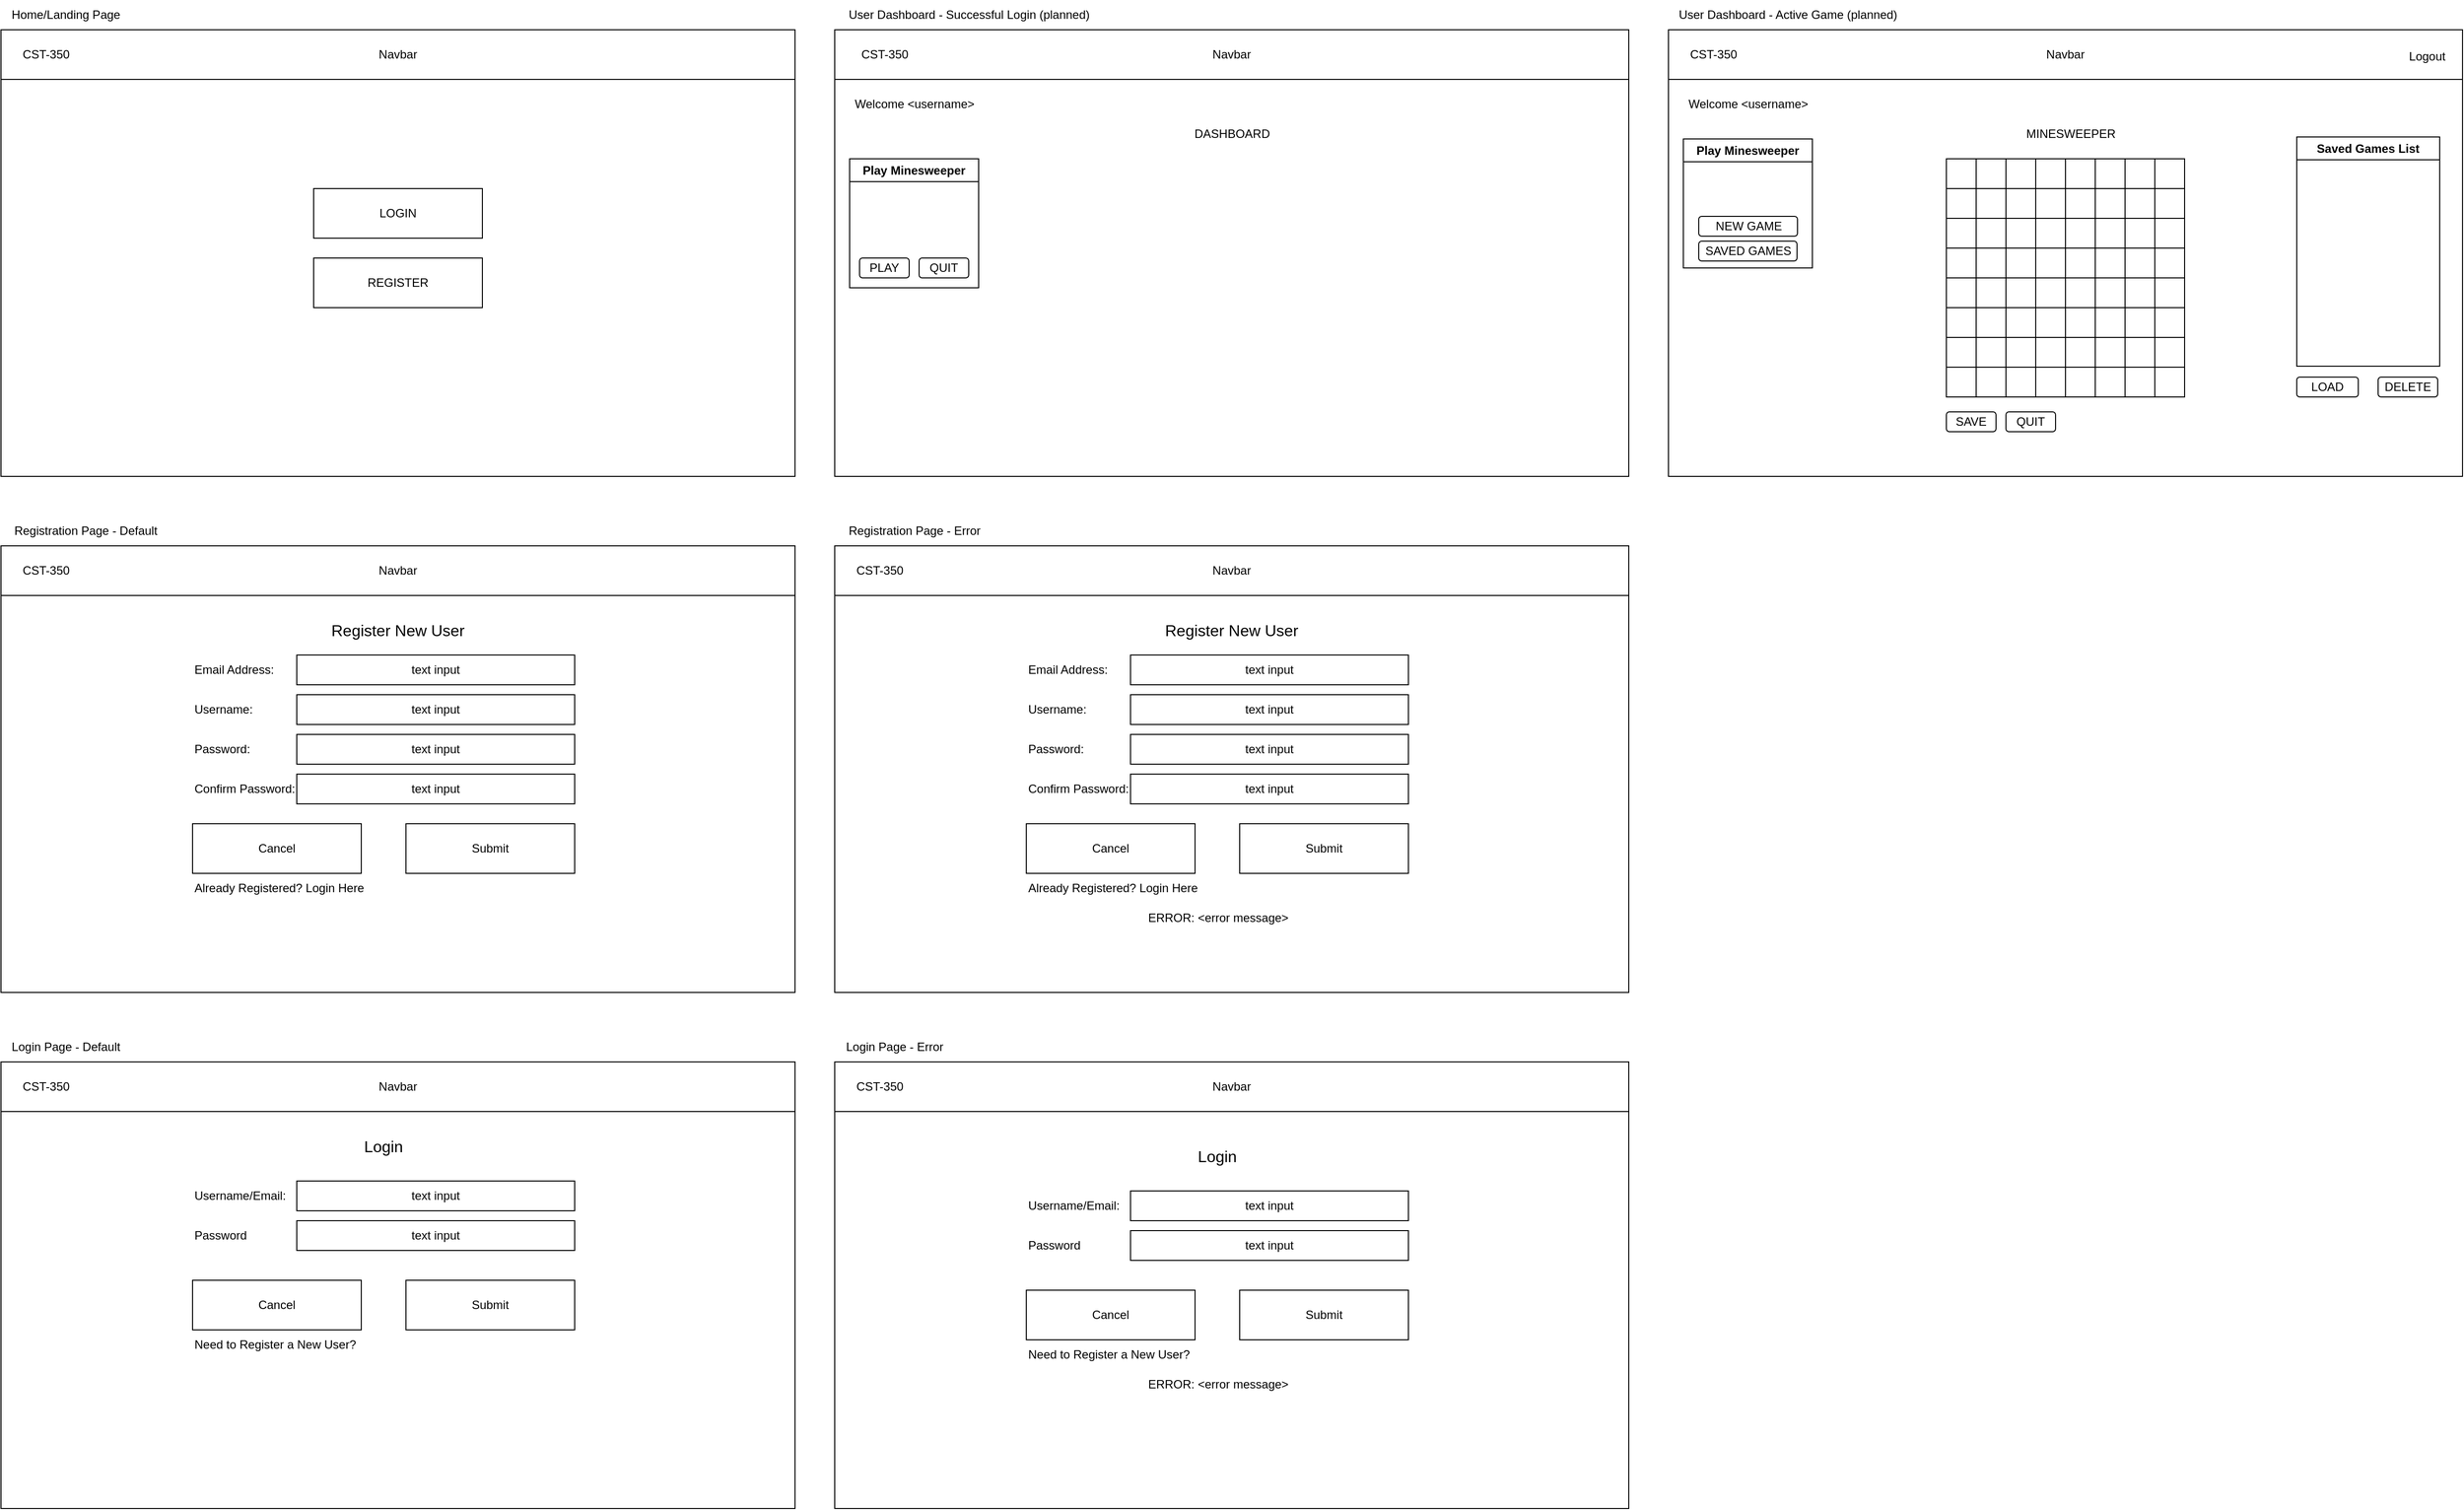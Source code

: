 <mxfile version="22.1.16" type="device">
  <diagram name="Page-1" id="exn3ggoVIKOQM3i5nKGH">
    <mxGraphModel dx="2098" dy="1183" grid="0" gridSize="10" guides="1" tooltips="1" connect="1" arrows="1" fold="1" page="1" pageScale="1" pageWidth="850" pageHeight="1100" math="0" shadow="0">
      <root>
        <mxCell id="0" />
        <mxCell id="1" parent="0" />
        <mxCell id="nF-iXHHiCRlv0W8M6ZpC-1" value="" style="rounded=0;whiteSpace=wrap;html=1;" parent="1" vertex="1">
          <mxGeometry x="40" y="40" width="800" height="450" as="geometry" />
        </mxCell>
        <mxCell id="nF-iXHHiCRlv0W8M6ZpC-5" value="LOGIN" style="rounded=0;whiteSpace=wrap;html=1;" parent="1" vertex="1">
          <mxGeometry x="355" y="200" width="170" height="50" as="geometry" />
        </mxCell>
        <mxCell id="nF-iXHHiCRlv0W8M6ZpC-22" value="" style="rounded=0;whiteSpace=wrap;html=1;" parent="1" vertex="1">
          <mxGeometry x="40" y="1080" width="800" height="450" as="geometry" />
        </mxCell>
        <mxCell id="nF-iXHHiCRlv0W8M6ZpC-23" value="&lt;font style=&quot;font-size: 16px;&quot;&gt;Login&lt;/font&gt;" style="text;html=1;strokeColor=none;fillColor=none;align=center;verticalAlign=middle;whiteSpace=wrap;rounded=0;" parent="1" vertex="1">
          <mxGeometry x="378" y="1150" width="95" height="30" as="geometry" />
        </mxCell>
        <mxCell id="nF-iXHHiCRlv0W8M6ZpC-24" value="text input" style="rounded=0;whiteSpace=wrap;html=1;" parent="1" vertex="1">
          <mxGeometry x="338" y="1200" width="280" height="30" as="geometry" />
        </mxCell>
        <mxCell id="nF-iXHHiCRlv0W8M6ZpC-25" value="Username/Email:" style="text;html=1;strokeColor=none;fillColor=none;align=left;verticalAlign=middle;whiteSpace=wrap;rounded=0;" parent="1" vertex="1">
          <mxGeometry x="233" y="1200" width="105" height="30" as="geometry" />
        </mxCell>
        <mxCell id="DDzEvoenvucKNVs8Jguf-3" value="Password" style="text;html=1;strokeColor=none;fillColor=none;align=left;verticalAlign=middle;whiteSpace=wrap;rounded=0;" parent="1" vertex="1">
          <mxGeometry x="233" y="1240" width="105" height="30" as="geometry" />
        </mxCell>
        <mxCell id="DDzEvoenvucKNVs8Jguf-4" value="text input" style="rounded=0;whiteSpace=wrap;html=1;" parent="1" vertex="1">
          <mxGeometry x="338" y="1240" width="280" height="30" as="geometry" />
        </mxCell>
        <mxCell id="DDzEvoenvucKNVs8Jguf-5" value="Submit" style="rounded=0;whiteSpace=wrap;html=1;" parent="1" vertex="1">
          <mxGeometry x="448" y="1300" width="170" height="50" as="geometry" />
        </mxCell>
        <mxCell id="DDzEvoenvucKNVs8Jguf-6" value="Cancel" style="rounded=0;whiteSpace=wrap;html=1;" parent="1" vertex="1">
          <mxGeometry x="233" y="1300" width="170" height="50" as="geometry" />
        </mxCell>
        <mxCell id="DDzEvoenvucKNVs8Jguf-8" value="Home/Landing Page" style="text;html=1;align=center;verticalAlign=middle;resizable=0;points=[];autosize=1;strokeColor=none;fillColor=none;" parent="1" vertex="1">
          <mxGeometry x="40" y="10" width="130" height="30" as="geometry" />
        </mxCell>
        <mxCell id="DDzEvoenvucKNVs8Jguf-9" value="Login Page - Default" style="text;html=1;align=center;verticalAlign=middle;resizable=0;points=[];autosize=1;strokeColor=none;fillColor=none;" parent="1" vertex="1">
          <mxGeometry x="40" y="1050" width="130" height="30" as="geometry" />
        </mxCell>
        <mxCell id="DDzEvoenvucKNVs8Jguf-15" value="" style="rounded=0;whiteSpace=wrap;html=1;" parent="1" vertex="1">
          <mxGeometry x="880" y="40" width="800" height="450" as="geometry" />
        </mxCell>
        <mxCell id="DDzEvoenvucKNVs8Jguf-18" value="User Dashboard - Successful Login (planned)" style="text;html=1;align=center;verticalAlign=middle;resizable=0;points=[];autosize=1;strokeColor=none;fillColor=none;" parent="1" vertex="1">
          <mxGeometry x="880" y="10" width="270" height="30" as="geometry" />
        </mxCell>
        <mxCell id="DDzEvoenvucKNVs8Jguf-19" value="Welcome &amp;lt;username&amp;gt;" style="text;html=1;align=center;verticalAlign=middle;resizable=0;points=[];autosize=1;strokeColor=none;fillColor=none;" parent="1" vertex="1">
          <mxGeometry x="890" y="100" width="140" height="30" as="geometry" />
        </mxCell>
        <mxCell id="DDzEvoenvucKNVs8Jguf-32" value="" style="rounded=0;whiteSpace=wrap;html=1;" parent="1" vertex="1">
          <mxGeometry x="880" y="1080" width="800" height="450" as="geometry" />
        </mxCell>
        <mxCell id="DDzEvoenvucKNVs8Jguf-33" value="&lt;font style=&quot;font-size: 16px;&quot;&gt;Login&lt;/font&gt;" style="text;html=1;strokeColor=none;fillColor=none;align=center;verticalAlign=middle;whiteSpace=wrap;rounded=0;" parent="1" vertex="1">
          <mxGeometry x="1218" y="1160" width="95" height="30" as="geometry" />
        </mxCell>
        <mxCell id="DDzEvoenvucKNVs8Jguf-34" value="text input" style="rounded=0;whiteSpace=wrap;html=1;" parent="1" vertex="1">
          <mxGeometry x="1178" y="1210" width="280" height="30" as="geometry" />
        </mxCell>
        <mxCell id="DDzEvoenvucKNVs8Jguf-35" value="Username/Email:" style="text;html=1;strokeColor=none;fillColor=none;align=left;verticalAlign=middle;whiteSpace=wrap;rounded=0;" parent="1" vertex="1">
          <mxGeometry x="1073" y="1210" width="105" height="30" as="geometry" />
        </mxCell>
        <mxCell id="DDzEvoenvucKNVs8Jguf-36" value="Password" style="text;html=1;strokeColor=none;fillColor=none;align=left;verticalAlign=middle;whiteSpace=wrap;rounded=0;" parent="1" vertex="1">
          <mxGeometry x="1073" y="1250" width="105" height="30" as="geometry" />
        </mxCell>
        <mxCell id="DDzEvoenvucKNVs8Jguf-37" value="text input" style="rounded=0;whiteSpace=wrap;html=1;" parent="1" vertex="1">
          <mxGeometry x="1178" y="1250" width="280" height="30" as="geometry" />
        </mxCell>
        <mxCell id="DDzEvoenvucKNVs8Jguf-38" value="Submit" style="rounded=0;whiteSpace=wrap;html=1;" parent="1" vertex="1">
          <mxGeometry x="1288" y="1310" width="170" height="50" as="geometry" />
        </mxCell>
        <mxCell id="DDzEvoenvucKNVs8Jguf-39" value="Cancel" style="rounded=0;whiteSpace=wrap;html=1;" parent="1" vertex="1">
          <mxGeometry x="1073" y="1310" width="170" height="50" as="geometry" />
        </mxCell>
        <mxCell id="DDzEvoenvucKNVs8Jguf-40" value="Login Page - Error" style="text;html=1;align=center;verticalAlign=middle;resizable=0;points=[];autosize=1;strokeColor=none;fillColor=none;" parent="1" vertex="1">
          <mxGeometry x="880" y="1050" width="120" height="30" as="geometry" />
        </mxCell>
        <mxCell id="DDzEvoenvucKNVs8Jguf-41" value="ERROR: &amp;lt;error message&amp;gt;" style="text;html=1;align=center;verticalAlign=middle;resizable=0;points=[];autosize=1;strokeColor=none;fillColor=none;" parent="1" vertex="1">
          <mxGeometry x="1185.5" y="1390" width="160" height="30" as="geometry" />
        </mxCell>
        <mxCell id="DDzEvoenvucKNVs8Jguf-42" value="" style="rounded=0;whiteSpace=wrap;html=1;" parent="1" vertex="1">
          <mxGeometry x="40" y="560" width="800" height="450" as="geometry" />
        </mxCell>
        <mxCell id="DDzEvoenvucKNVs8Jguf-43" value="&lt;font style=&quot;font-size: 16px;&quot;&gt;Register New User&lt;/font&gt;" style="text;html=1;strokeColor=none;fillColor=none;align=center;verticalAlign=middle;whiteSpace=wrap;rounded=0;" parent="1" vertex="1">
          <mxGeometry x="364" y="630" width="152" height="30" as="geometry" />
        </mxCell>
        <mxCell id="DDzEvoenvucKNVs8Jguf-44" value="text input" style="rounded=0;whiteSpace=wrap;html=1;" parent="1" vertex="1">
          <mxGeometry x="338" y="670" width="280" height="30" as="geometry" />
        </mxCell>
        <mxCell id="DDzEvoenvucKNVs8Jguf-45" value="Email Address:" style="text;html=1;strokeColor=none;fillColor=none;align=left;verticalAlign=middle;whiteSpace=wrap;rounded=0;" parent="1" vertex="1">
          <mxGeometry x="233" y="670" width="105" height="30" as="geometry" />
        </mxCell>
        <mxCell id="DDzEvoenvucKNVs8Jguf-46" value="Password:" style="text;html=1;strokeColor=none;fillColor=none;align=left;verticalAlign=middle;whiteSpace=wrap;rounded=0;" parent="1" vertex="1">
          <mxGeometry x="233" y="750" width="105" height="30" as="geometry" />
        </mxCell>
        <mxCell id="DDzEvoenvucKNVs8Jguf-47" value="text input" style="rounded=0;whiteSpace=wrap;html=1;" parent="1" vertex="1">
          <mxGeometry x="338" y="750" width="280" height="30" as="geometry" />
        </mxCell>
        <mxCell id="DDzEvoenvucKNVs8Jguf-48" value="Submit" style="rounded=0;whiteSpace=wrap;html=1;" parent="1" vertex="1">
          <mxGeometry x="448" y="840" width="170" height="50" as="geometry" />
        </mxCell>
        <mxCell id="DDzEvoenvucKNVs8Jguf-49" value="Cancel" style="rounded=0;whiteSpace=wrap;html=1;" parent="1" vertex="1">
          <mxGeometry x="233" y="840" width="170" height="50" as="geometry" />
        </mxCell>
        <mxCell id="DDzEvoenvucKNVs8Jguf-50" value="Registration Page - Default" style="text;html=1;align=center;verticalAlign=middle;resizable=0;points=[];autosize=1;strokeColor=none;fillColor=none;" parent="1" vertex="1">
          <mxGeometry x="40" y="530" width="170" height="30" as="geometry" />
        </mxCell>
        <mxCell id="DDzEvoenvucKNVs8Jguf-52" value="Confirm Password:" style="text;html=1;strokeColor=none;fillColor=none;align=left;verticalAlign=middle;whiteSpace=wrap;rounded=0;" parent="1" vertex="1">
          <mxGeometry x="233" y="790" width="105" height="30" as="geometry" />
        </mxCell>
        <mxCell id="DDzEvoenvucKNVs8Jguf-53" value="text input" style="rounded=0;whiteSpace=wrap;html=1;" parent="1" vertex="1">
          <mxGeometry x="338" y="790" width="280" height="30" as="geometry" />
        </mxCell>
        <mxCell id="DDzEvoenvucKNVs8Jguf-63" value="Registration Page - Error" style="text;html=1;align=center;verticalAlign=middle;resizable=0;points=[];autosize=1;strokeColor=none;fillColor=none;" parent="1" vertex="1">
          <mxGeometry x="880" y="530" width="160" height="30" as="geometry" />
        </mxCell>
        <mxCell id="DDzEvoenvucKNVs8Jguf-68" value="Username:" style="text;html=1;strokeColor=none;fillColor=none;align=left;verticalAlign=middle;whiteSpace=wrap;rounded=0;" parent="1" vertex="1">
          <mxGeometry x="233" y="710" width="105" height="30" as="geometry" />
        </mxCell>
        <mxCell id="DDzEvoenvucKNVs8Jguf-69" value="text input" style="rounded=0;whiteSpace=wrap;html=1;" parent="1" vertex="1">
          <mxGeometry x="338" y="710" width="280" height="30" as="geometry" />
        </mxCell>
        <mxCell id="DDzEvoenvucKNVs8Jguf-70" value="" style="rounded=0;whiteSpace=wrap;html=1;" parent="1" vertex="1">
          <mxGeometry x="880" y="560" width="800" height="450" as="geometry" />
        </mxCell>
        <mxCell id="DDzEvoenvucKNVs8Jguf-71" value="&lt;font style=&quot;font-size: 16px;&quot;&gt;Register New User&lt;/font&gt;" style="text;html=1;strokeColor=none;fillColor=none;align=center;verticalAlign=middle;whiteSpace=wrap;rounded=0;" parent="1" vertex="1">
          <mxGeometry x="1204" y="630" width="152" height="30" as="geometry" />
        </mxCell>
        <mxCell id="DDzEvoenvucKNVs8Jguf-72" value="text input" style="rounded=0;whiteSpace=wrap;html=1;" parent="1" vertex="1">
          <mxGeometry x="1178" y="670" width="280" height="30" as="geometry" />
        </mxCell>
        <mxCell id="DDzEvoenvucKNVs8Jguf-73" value="Email Address:" style="text;html=1;strokeColor=none;fillColor=none;align=left;verticalAlign=middle;whiteSpace=wrap;rounded=0;" parent="1" vertex="1">
          <mxGeometry x="1073" y="670" width="105" height="30" as="geometry" />
        </mxCell>
        <mxCell id="DDzEvoenvucKNVs8Jguf-74" value="Password:" style="text;html=1;strokeColor=none;fillColor=none;align=left;verticalAlign=middle;whiteSpace=wrap;rounded=0;" parent="1" vertex="1">
          <mxGeometry x="1073" y="750" width="105" height="30" as="geometry" />
        </mxCell>
        <mxCell id="DDzEvoenvucKNVs8Jguf-75" value="text input" style="rounded=0;whiteSpace=wrap;html=1;" parent="1" vertex="1">
          <mxGeometry x="1178" y="750" width="280" height="30" as="geometry" />
        </mxCell>
        <mxCell id="DDzEvoenvucKNVs8Jguf-76" value="Submit" style="rounded=0;whiteSpace=wrap;html=1;" parent="1" vertex="1">
          <mxGeometry x="1288" y="840" width="170" height="50" as="geometry" />
        </mxCell>
        <mxCell id="DDzEvoenvucKNVs8Jguf-77" value="Cancel" style="rounded=0;whiteSpace=wrap;html=1;" parent="1" vertex="1">
          <mxGeometry x="1073" y="840" width="170" height="50" as="geometry" />
        </mxCell>
        <mxCell id="DDzEvoenvucKNVs8Jguf-79" value="Confirm Password:" style="text;html=1;strokeColor=none;fillColor=none;align=left;verticalAlign=middle;whiteSpace=wrap;rounded=0;" parent="1" vertex="1">
          <mxGeometry x="1073" y="790" width="105" height="30" as="geometry" />
        </mxCell>
        <mxCell id="DDzEvoenvucKNVs8Jguf-80" value="text input" style="rounded=0;whiteSpace=wrap;html=1;" parent="1" vertex="1">
          <mxGeometry x="1178" y="790" width="280" height="30" as="geometry" />
        </mxCell>
        <mxCell id="DDzEvoenvucKNVs8Jguf-81" value="Username:" style="text;html=1;strokeColor=none;fillColor=none;align=left;verticalAlign=middle;whiteSpace=wrap;rounded=0;" parent="1" vertex="1">
          <mxGeometry x="1073" y="710" width="105" height="30" as="geometry" />
        </mxCell>
        <mxCell id="DDzEvoenvucKNVs8Jguf-82" value="text input" style="rounded=0;whiteSpace=wrap;html=1;" parent="1" vertex="1">
          <mxGeometry x="1178" y="710" width="280" height="30" as="geometry" />
        </mxCell>
        <mxCell id="DDzEvoenvucKNVs8Jguf-83" value="ERROR: &amp;lt;error message&amp;gt;" style="text;html=1;align=center;verticalAlign=middle;resizable=0;points=[];autosize=1;strokeColor=none;fillColor=none;" parent="1" vertex="1">
          <mxGeometry x="1185.5" y="920" width="160" height="30" as="geometry" />
        </mxCell>
        <mxCell id="ypEfQas9TFvf1LkHNegp-1" value="Navbar" style="rounded=0;whiteSpace=wrap;html=1;" parent="1" vertex="1">
          <mxGeometry x="40" y="40" width="800" height="50" as="geometry" />
        </mxCell>
        <mxCell id="ypEfQas9TFvf1LkHNegp-2" value="CST-350" style="text;html=1;align=center;verticalAlign=middle;resizable=0;points=[];autosize=1;strokeColor=none;fillColor=none;" parent="1" vertex="1">
          <mxGeometry x="50" y="50" width="70" height="30" as="geometry" />
        </mxCell>
        <mxCell id="ypEfQas9TFvf1LkHNegp-3" value="Navbar" style="rounded=0;whiteSpace=wrap;html=1;" parent="1" vertex="1">
          <mxGeometry x="40" y="1080" width="800" height="50" as="geometry" />
        </mxCell>
        <mxCell id="ypEfQas9TFvf1LkHNegp-5" value="Navbar" style="rounded=0;whiteSpace=wrap;html=1;" parent="1" vertex="1">
          <mxGeometry x="880" y="40" width="800" height="50" as="geometry" />
        </mxCell>
        <mxCell id="ypEfQas9TFvf1LkHNegp-7" value="Navbar" style="rounded=0;whiteSpace=wrap;html=1;" parent="1" vertex="1">
          <mxGeometry x="880" y="1080" width="800" height="50" as="geometry" />
        </mxCell>
        <mxCell id="ypEfQas9TFvf1LkHNegp-9" value="Navbar" style="rounded=0;whiteSpace=wrap;html=1;" parent="1" vertex="1">
          <mxGeometry x="40" y="560" width="800" height="50" as="geometry" />
        </mxCell>
        <mxCell id="ypEfQas9TFvf1LkHNegp-11" value="Navbar" style="rounded=0;whiteSpace=wrap;html=1;" parent="1" vertex="1">
          <mxGeometry x="880" y="560" width="800" height="50" as="geometry" />
        </mxCell>
        <mxCell id="djR8gq2mdcgwIwiNso4Z-1" value="REGISTER" style="rounded=0;whiteSpace=wrap;html=1;" parent="1" vertex="1">
          <mxGeometry x="355" y="270" width="170" height="50" as="geometry" />
        </mxCell>
        <mxCell id="joO696_4VvRe2etLfbnj-2" value="Need to Register a New User?" style="text;html=1;align=left;verticalAlign=middle;resizable=0;points=[];autosize=1;strokeColor=none;fillColor=none;" parent="1" vertex="1">
          <mxGeometry x="233" y="1350" width="190" height="30" as="geometry" />
        </mxCell>
        <mxCell id="joO696_4VvRe2etLfbnj-3" value="Need to Register a New User?" style="text;html=1;align=left;verticalAlign=middle;resizable=0;points=[];autosize=1;strokeColor=none;fillColor=none;" parent="1" vertex="1">
          <mxGeometry x="1073" y="1360" width="190" height="30" as="geometry" />
        </mxCell>
        <mxCell id="joO696_4VvRe2etLfbnj-4" value="Already Registered? Login Here" style="text;html=1;align=left;verticalAlign=middle;resizable=0;points=[];autosize=1;strokeColor=none;fillColor=none;" parent="1" vertex="1">
          <mxGeometry x="233" y="890" width="190" height="30" as="geometry" />
        </mxCell>
        <mxCell id="joO696_4VvRe2etLfbnj-5" value="Already Registered? Login Here" style="text;html=1;align=left;verticalAlign=middle;resizable=0;points=[];autosize=1;strokeColor=none;fillColor=none;" parent="1" vertex="1">
          <mxGeometry x="1073" y="890" width="190" height="30" as="geometry" />
        </mxCell>
        <mxCell id="epAWxI0zBDAU6cTDsfpr-1" value="DASHBOARD" style="text;html=1;align=center;verticalAlign=middle;resizable=0;points=[];autosize=1;strokeColor=none;fillColor=none;" parent="1" vertex="1">
          <mxGeometry x="1230" y="130" width="100" height="30" as="geometry" />
        </mxCell>
        <mxCell id="MztH8VrNpYl4-zx_21cj-1" value="Play Minesweeper" style="swimlane;whiteSpace=wrap;html=1;" parent="1" vertex="1">
          <mxGeometry x="895" y="170" width="130" height="130" as="geometry" />
        </mxCell>
        <mxCell id="MztH8VrNpYl4-zx_21cj-2" value="QUIT" style="rounded=1;whiteSpace=wrap;html=1;" parent="MztH8VrNpYl4-zx_21cj-1" vertex="1">
          <mxGeometry x="70" y="100" width="50" height="20" as="geometry" />
        </mxCell>
        <mxCell id="MztH8VrNpYl4-zx_21cj-3" value="PLAY" style="rounded=1;whiteSpace=wrap;html=1;" parent="MztH8VrNpYl4-zx_21cj-1" vertex="1">
          <mxGeometry x="10" y="100" width="50" height="20" as="geometry" />
        </mxCell>
        <mxCell id="MztH8VrNpYl4-zx_21cj-142" value="" style="rounded=0;whiteSpace=wrap;html=1;" parent="1" vertex="1">
          <mxGeometry x="1720" y="40" width="800" height="450" as="geometry" />
        </mxCell>
        <mxCell id="MztH8VrNpYl4-zx_21cj-144" value="Welcome &amp;lt;username&amp;gt;" style="text;html=1;align=center;verticalAlign=middle;resizable=0;points=[];autosize=1;strokeColor=none;fillColor=none;" parent="1" vertex="1">
          <mxGeometry x="1730" y="100" width="140" height="30" as="geometry" />
        </mxCell>
        <mxCell id="MztH8VrNpYl4-zx_21cj-145" value="Navbar" style="rounded=0;whiteSpace=wrap;html=1;" parent="1" vertex="1">
          <mxGeometry x="1720" y="40" width="800" height="50" as="geometry" />
        </mxCell>
        <mxCell id="MztH8VrNpYl4-zx_21cj-147" value="MINESWEEPER" style="text;html=1;align=center;verticalAlign=middle;resizable=0;points=[];autosize=1;strokeColor=none;fillColor=none;" parent="1" vertex="1">
          <mxGeometry x="2070" y="130" width="110" height="30" as="geometry" />
        </mxCell>
        <mxCell id="MztH8VrNpYl4-zx_21cj-148" value="Play Minesweeper" style="swimlane;whiteSpace=wrap;html=1;" parent="1" vertex="1">
          <mxGeometry x="1735" y="150" width="130" height="130" as="geometry" />
        </mxCell>
        <mxCell id="MztH8VrNpYl4-zx_21cj-150" value="NEW GAME" style="rounded=1;whiteSpace=wrap;html=1;" parent="MztH8VrNpYl4-zx_21cj-148" vertex="1">
          <mxGeometry x="15.5" y="78" width="99.5" height="20" as="geometry" />
        </mxCell>
        <mxCell id="8wx78AZgaXFWpb5aNW_a-7" value="SAVED GAMES" style="rounded=1;whiteSpace=wrap;html=1;" parent="MztH8VrNpYl4-zx_21cj-148" vertex="1">
          <mxGeometry x="15.5" y="103" width="99" height="20" as="geometry" />
        </mxCell>
        <mxCell id="MztH8VrNpYl4-zx_21cj-151" value="" style="whiteSpace=wrap;html=1;aspect=fixed;" parent="1" vertex="1">
          <mxGeometry x="2000" y="170" width="30" height="30" as="geometry" />
        </mxCell>
        <mxCell id="MztH8VrNpYl4-zx_21cj-152" value="" style="whiteSpace=wrap;html=1;aspect=fixed;" parent="1" vertex="1">
          <mxGeometry x="2030" y="170" width="30" height="30" as="geometry" />
        </mxCell>
        <mxCell id="MztH8VrNpYl4-zx_21cj-153" value="" style="whiteSpace=wrap;html=1;aspect=fixed;" parent="1" vertex="1">
          <mxGeometry x="2060" y="170" width="30" height="30" as="geometry" />
        </mxCell>
        <mxCell id="MztH8VrNpYl4-zx_21cj-154" value="" style="whiteSpace=wrap;html=1;aspect=fixed;" parent="1" vertex="1">
          <mxGeometry x="2090" y="170" width="30" height="30" as="geometry" />
        </mxCell>
        <mxCell id="MztH8VrNpYl4-zx_21cj-155" value="" style="whiteSpace=wrap;html=1;aspect=fixed;" parent="1" vertex="1">
          <mxGeometry x="2120" y="170" width="30" height="30" as="geometry" />
        </mxCell>
        <mxCell id="MztH8VrNpYl4-zx_21cj-156" value="" style="whiteSpace=wrap;html=1;aspect=fixed;" parent="1" vertex="1">
          <mxGeometry x="2150" y="170" width="30" height="30" as="geometry" />
        </mxCell>
        <mxCell id="MztH8VrNpYl4-zx_21cj-157" value="" style="whiteSpace=wrap;html=1;aspect=fixed;" parent="1" vertex="1">
          <mxGeometry x="2180" y="170" width="30" height="30" as="geometry" />
        </mxCell>
        <mxCell id="MztH8VrNpYl4-zx_21cj-158" value="" style="whiteSpace=wrap;html=1;aspect=fixed;" parent="1" vertex="1">
          <mxGeometry x="2210" y="170" width="30" height="30" as="geometry" />
        </mxCell>
        <mxCell id="MztH8VrNpYl4-zx_21cj-159" value="" style="whiteSpace=wrap;html=1;aspect=fixed;" parent="1" vertex="1">
          <mxGeometry x="2000" y="200" width="30" height="30" as="geometry" />
        </mxCell>
        <mxCell id="MztH8VrNpYl4-zx_21cj-160" value="" style="whiteSpace=wrap;html=1;aspect=fixed;" parent="1" vertex="1">
          <mxGeometry x="2030" y="200" width="30" height="30" as="geometry" />
        </mxCell>
        <mxCell id="MztH8VrNpYl4-zx_21cj-161" value="" style="whiteSpace=wrap;html=1;aspect=fixed;" parent="1" vertex="1">
          <mxGeometry x="2060" y="200" width="30" height="30" as="geometry" />
        </mxCell>
        <mxCell id="MztH8VrNpYl4-zx_21cj-162" value="" style="whiteSpace=wrap;html=1;aspect=fixed;" parent="1" vertex="1">
          <mxGeometry x="2090" y="200" width="30" height="30" as="geometry" />
        </mxCell>
        <mxCell id="MztH8VrNpYl4-zx_21cj-163" value="" style="whiteSpace=wrap;html=1;aspect=fixed;" parent="1" vertex="1">
          <mxGeometry x="2120" y="200" width="30" height="30" as="geometry" />
        </mxCell>
        <mxCell id="MztH8VrNpYl4-zx_21cj-164" value="" style="whiteSpace=wrap;html=1;aspect=fixed;" parent="1" vertex="1">
          <mxGeometry x="2150" y="200" width="30" height="30" as="geometry" />
        </mxCell>
        <mxCell id="MztH8VrNpYl4-zx_21cj-165" value="" style="whiteSpace=wrap;html=1;aspect=fixed;" parent="1" vertex="1">
          <mxGeometry x="2180" y="200" width="30" height="30" as="geometry" />
        </mxCell>
        <mxCell id="MztH8VrNpYl4-zx_21cj-166" value="" style="whiteSpace=wrap;html=1;aspect=fixed;" parent="1" vertex="1">
          <mxGeometry x="2210" y="200" width="30" height="30" as="geometry" />
        </mxCell>
        <mxCell id="MztH8VrNpYl4-zx_21cj-167" value="" style="whiteSpace=wrap;html=1;aspect=fixed;" parent="1" vertex="1">
          <mxGeometry x="2000" y="230" width="30" height="30" as="geometry" />
        </mxCell>
        <mxCell id="MztH8VrNpYl4-zx_21cj-168" value="" style="whiteSpace=wrap;html=1;aspect=fixed;" parent="1" vertex="1">
          <mxGeometry x="2030" y="230" width="30" height="30" as="geometry" />
        </mxCell>
        <mxCell id="MztH8VrNpYl4-zx_21cj-169" value="" style="whiteSpace=wrap;html=1;aspect=fixed;" parent="1" vertex="1">
          <mxGeometry x="2060" y="230" width="30" height="30" as="geometry" />
        </mxCell>
        <mxCell id="MztH8VrNpYl4-zx_21cj-170" value="" style="whiteSpace=wrap;html=1;aspect=fixed;" parent="1" vertex="1">
          <mxGeometry x="2090" y="230" width="30" height="30" as="geometry" />
        </mxCell>
        <mxCell id="MztH8VrNpYl4-zx_21cj-171" value="" style="whiteSpace=wrap;html=1;aspect=fixed;" parent="1" vertex="1">
          <mxGeometry x="2120" y="230" width="30" height="30" as="geometry" />
        </mxCell>
        <mxCell id="MztH8VrNpYl4-zx_21cj-172" value="" style="whiteSpace=wrap;html=1;aspect=fixed;" parent="1" vertex="1">
          <mxGeometry x="2150" y="230" width="30" height="30" as="geometry" />
        </mxCell>
        <mxCell id="MztH8VrNpYl4-zx_21cj-173" value="" style="whiteSpace=wrap;html=1;aspect=fixed;" parent="1" vertex="1">
          <mxGeometry x="2180" y="230" width="30" height="30" as="geometry" />
        </mxCell>
        <mxCell id="MztH8VrNpYl4-zx_21cj-174" value="" style="whiteSpace=wrap;html=1;aspect=fixed;" parent="1" vertex="1">
          <mxGeometry x="2210" y="230" width="30" height="30" as="geometry" />
        </mxCell>
        <mxCell id="MztH8VrNpYl4-zx_21cj-175" value="" style="whiteSpace=wrap;html=1;aspect=fixed;" parent="1" vertex="1">
          <mxGeometry x="2000" y="260" width="30" height="30" as="geometry" />
        </mxCell>
        <mxCell id="MztH8VrNpYl4-zx_21cj-176" value="" style="whiteSpace=wrap;html=1;aspect=fixed;" parent="1" vertex="1">
          <mxGeometry x="2030" y="260" width="30" height="30" as="geometry" />
        </mxCell>
        <mxCell id="MztH8VrNpYl4-zx_21cj-177" value="" style="whiteSpace=wrap;html=1;aspect=fixed;" parent="1" vertex="1">
          <mxGeometry x="2060" y="260" width="30" height="30" as="geometry" />
        </mxCell>
        <mxCell id="MztH8VrNpYl4-zx_21cj-178" value="" style="whiteSpace=wrap;html=1;aspect=fixed;" parent="1" vertex="1">
          <mxGeometry x="2090" y="260" width="30" height="30" as="geometry" />
        </mxCell>
        <mxCell id="MztH8VrNpYl4-zx_21cj-179" value="" style="whiteSpace=wrap;html=1;aspect=fixed;" parent="1" vertex="1">
          <mxGeometry x="2120" y="260" width="30" height="30" as="geometry" />
        </mxCell>
        <mxCell id="MztH8VrNpYl4-zx_21cj-180" value="" style="whiteSpace=wrap;html=1;aspect=fixed;" parent="1" vertex="1">
          <mxGeometry x="2150" y="260" width="30" height="30" as="geometry" />
        </mxCell>
        <mxCell id="MztH8VrNpYl4-zx_21cj-181" value="" style="whiteSpace=wrap;html=1;aspect=fixed;" parent="1" vertex="1">
          <mxGeometry x="2180" y="260" width="30" height="30" as="geometry" />
        </mxCell>
        <mxCell id="MztH8VrNpYl4-zx_21cj-182" value="" style="whiteSpace=wrap;html=1;aspect=fixed;" parent="1" vertex="1">
          <mxGeometry x="2210" y="260" width="30" height="30" as="geometry" />
        </mxCell>
        <mxCell id="MztH8VrNpYl4-zx_21cj-183" value="" style="whiteSpace=wrap;html=1;aspect=fixed;" parent="1" vertex="1">
          <mxGeometry x="2000" y="290" width="30" height="30" as="geometry" />
        </mxCell>
        <mxCell id="MztH8VrNpYl4-zx_21cj-184" value="" style="whiteSpace=wrap;html=1;aspect=fixed;" parent="1" vertex="1">
          <mxGeometry x="2030" y="290" width="30" height="30" as="geometry" />
        </mxCell>
        <mxCell id="MztH8VrNpYl4-zx_21cj-185" value="" style="whiteSpace=wrap;html=1;aspect=fixed;" parent="1" vertex="1">
          <mxGeometry x="2060" y="290" width="30" height="30" as="geometry" />
        </mxCell>
        <mxCell id="MztH8VrNpYl4-zx_21cj-186" value="" style="whiteSpace=wrap;html=1;aspect=fixed;" parent="1" vertex="1">
          <mxGeometry x="2090" y="290" width="30" height="30" as="geometry" />
        </mxCell>
        <mxCell id="MztH8VrNpYl4-zx_21cj-187" value="" style="whiteSpace=wrap;html=1;aspect=fixed;" parent="1" vertex="1">
          <mxGeometry x="2120" y="290" width="30" height="30" as="geometry" />
        </mxCell>
        <mxCell id="MztH8VrNpYl4-zx_21cj-188" value="" style="whiteSpace=wrap;html=1;aspect=fixed;" parent="1" vertex="1">
          <mxGeometry x="2150" y="290" width="30" height="30" as="geometry" />
        </mxCell>
        <mxCell id="MztH8VrNpYl4-zx_21cj-189" value="" style="whiteSpace=wrap;html=1;aspect=fixed;" parent="1" vertex="1">
          <mxGeometry x="2180" y="290" width="30" height="30" as="geometry" />
        </mxCell>
        <mxCell id="MztH8VrNpYl4-zx_21cj-190" value="" style="whiteSpace=wrap;html=1;aspect=fixed;" parent="1" vertex="1">
          <mxGeometry x="2210" y="290" width="30" height="30" as="geometry" />
        </mxCell>
        <mxCell id="MztH8VrNpYl4-zx_21cj-191" value="" style="whiteSpace=wrap;html=1;aspect=fixed;" parent="1" vertex="1">
          <mxGeometry x="2000" y="320" width="30" height="30" as="geometry" />
        </mxCell>
        <mxCell id="MztH8VrNpYl4-zx_21cj-192" value="" style="whiteSpace=wrap;html=1;aspect=fixed;" parent="1" vertex="1">
          <mxGeometry x="2030" y="320" width="30" height="30" as="geometry" />
        </mxCell>
        <mxCell id="MztH8VrNpYl4-zx_21cj-193" value="" style="whiteSpace=wrap;html=1;aspect=fixed;" parent="1" vertex="1">
          <mxGeometry x="2060" y="320" width="30" height="30" as="geometry" />
        </mxCell>
        <mxCell id="MztH8VrNpYl4-zx_21cj-194" value="" style="whiteSpace=wrap;html=1;aspect=fixed;" parent="1" vertex="1">
          <mxGeometry x="2090" y="320" width="30" height="30" as="geometry" />
        </mxCell>
        <mxCell id="MztH8VrNpYl4-zx_21cj-195" value="" style="whiteSpace=wrap;html=1;aspect=fixed;" parent="1" vertex="1">
          <mxGeometry x="2120" y="320" width="30" height="30" as="geometry" />
        </mxCell>
        <mxCell id="MztH8VrNpYl4-zx_21cj-196" value="" style="whiteSpace=wrap;html=1;aspect=fixed;" parent="1" vertex="1">
          <mxGeometry x="2150" y="320" width="30" height="30" as="geometry" />
        </mxCell>
        <mxCell id="MztH8VrNpYl4-zx_21cj-197" value="" style="whiteSpace=wrap;html=1;aspect=fixed;" parent="1" vertex="1">
          <mxGeometry x="2180" y="320" width="30" height="30" as="geometry" />
        </mxCell>
        <mxCell id="MztH8VrNpYl4-zx_21cj-198" value="" style="whiteSpace=wrap;html=1;aspect=fixed;" parent="1" vertex="1">
          <mxGeometry x="2210" y="320" width="30" height="30" as="geometry" />
        </mxCell>
        <mxCell id="MztH8VrNpYl4-zx_21cj-199" value="" style="whiteSpace=wrap;html=1;aspect=fixed;" parent="1" vertex="1">
          <mxGeometry x="2000" y="350" width="30" height="30" as="geometry" />
        </mxCell>
        <mxCell id="MztH8VrNpYl4-zx_21cj-200" value="" style="whiteSpace=wrap;html=1;aspect=fixed;" parent="1" vertex="1">
          <mxGeometry x="2030" y="350" width="30" height="30" as="geometry" />
        </mxCell>
        <mxCell id="MztH8VrNpYl4-zx_21cj-201" value="" style="whiteSpace=wrap;html=1;aspect=fixed;" parent="1" vertex="1">
          <mxGeometry x="2060" y="350" width="30" height="30" as="geometry" />
        </mxCell>
        <mxCell id="MztH8VrNpYl4-zx_21cj-202" value="" style="whiteSpace=wrap;html=1;aspect=fixed;" parent="1" vertex="1">
          <mxGeometry x="2090" y="350" width="30" height="30" as="geometry" />
        </mxCell>
        <mxCell id="MztH8VrNpYl4-zx_21cj-203" value="" style="whiteSpace=wrap;html=1;aspect=fixed;" parent="1" vertex="1">
          <mxGeometry x="2120" y="350" width="30" height="30" as="geometry" />
        </mxCell>
        <mxCell id="MztH8VrNpYl4-zx_21cj-204" value="" style="whiteSpace=wrap;html=1;aspect=fixed;" parent="1" vertex="1">
          <mxGeometry x="2150" y="350" width="30" height="30" as="geometry" />
        </mxCell>
        <mxCell id="MztH8VrNpYl4-zx_21cj-205" value="" style="whiteSpace=wrap;html=1;aspect=fixed;" parent="1" vertex="1">
          <mxGeometry x="2180" y="350" width="30" height="30" as="geometry" />
        </mxCell>
        <mxCell id="MztH8VrNpYl4-zx_21cj-206" value="" style="whiteSpace=wrap;html=1;aspect=fixed;" parent="1" vertex="1">
          <mxGeometry x="2210" y="350" width="30" height="30" as="geometry" />
        </mxCell>
        <mxCell id="MztH8VrNpYl4-zx_21cj-207" value="" style="whiteSpace=wrap;html=1;aspect=fixed;" parent="1" vertex="1">
          <mxGeometry x="2000" y="380" width="30" height="30" as="geometry" />
        </mxCell>
        <mxCell id="MztH8VrNpYl4-zx_21cj-208" value="" style="whiteSpace=wrap;html=1;aspect=fixed;" parent="1" vertex="1">
          <mxGeometry x="2030" y="380" width="30" height="30" as="geometry" />
        </mxCell>
        <mxCell id="MztH8VrNpYl4-zx_21cj-209" value="" style="whiteSpace=wrap;html=1;aspect=fixed;" parent="1" vertex="1">
          <mxGeometry x="2060" y="380" width="30" height="30" as="geometry" />
        </mxCell>
        <mxCell id="MztH8VrNpYl4-zx_21cj-210" value="" style="whiteSpace=wrap;html=1;aspect=fixed;" parent="1" vertex="1">
          <mxGeometry x="2090" y="380" width="30" height="30" as="geometry" />
        </mxCell>
        <mxCell id="MztH8VrNpYl4-zx_21cj-211" value="" style="whiteSpace=wrap;html=1;aspect=fixed;" parent="1" vertex="1">
          <mxGeometry x="2120" y="380" width="30" height="30" as="geometry" />
        </mxCell>
        <mxCell id="MztH8VrNpYl4-zx_21cj-212" value="" style="whiteSpace=wrap;html=1;aspect=fixed;" parent="1" vertex="1">
          <mxGeometry x="2150" y="380" width="30" height="30" as="geometry" />
        </mxCell>
        <mxCell id="MztH8VrNpYl4-zx_21cj-213" value="" style="whiteSpace=wrap;html=1;aspect=fixed;" parent="1" vertex="1">
          <mxGeometry x="2180" y="380" width="30" height="30" as="geometry" />
        </mxCell>
        <mxCell id="MztH8VrNpYl4-zx_21cj-214" value="" style="whiteSpace=wrap;html=1;aspect=fixed;" parent="1" vertex="1">
          <mxGeometry x="2210" y="380" width="30" height="30" as="geometry" />
        </mxCell>
        <mxCell id="MztH8VrNpYl4-zx_21cj-215" value="CST-350" style="text;html=1;align=center;verticalAlign=middle;resizable=0;points=[];autosize=1;strokeColor=none;fillColor=none;" parent="1" vertex="1">
          <mxGeometry x="50" y="570" width="70" height="30" as="geometry" />
        </mxCell>
        <mxCell id="MztH8VrNpYl4-zx_21cj-216" value="CST-350" style="text;html=1;align=center;verticalAlign=middle;resizable=0;points=[];autosize=1;strokeColor=none;fillColor=none;" parent="1" vertex="1">
          <mxGeometry x="50" y="1090" width="70" height="30" as="geometry" />
        </mxCell>
        <mxCell id="MztH8VrNpYl4-zx_21cj-217" value="CST-350" style="text;html=1;align=center;verticalAlign=middle;resizable=0;points=[];autosize=1;strokeColor=none;fillColor=none;" parent="1" vertex="1">
          <mxGeometry x="890" y="1090" width="70" height="30" as="geometry" />
        </mxCell>
        <mxCell id="MztH8VrNpYl4-zx_21cj-218" value="CST-350" style="text;html=1;align=center;verticalAlign=middle;resizable=0;points=[];autosize=1;strokeColor=none;fillColor=none;" parent="1" vertex="1">
          <mxGeometry x="890" y="570" width="70" height="30" as="geometry" />
        </mxCell>
        <mxCell id="MztH8VrNpYl4-zx_21cj-219" value="CST-350" style="text;html=1;align=center;verticalAlign=middle;resizable=0;points=[];autosize=1;strokeColor=none;fillColor=none;" parent="1" vertex="1">
          <mxGeometry x="895" y="50" width="70" height="30" as="geometry" />
        </mxCell>
        <mxCell id="MztH8VrNpYl4-zx_21cj-220" value="CST-350" style="text;html=1;align=center;verticalAlign=middle;resizable=0;points=[];autosize=1;strokeColor=none;fillColor=none;" parent="1" vertex="1">
          <mxGeometry x="1730" y="50" width="70" height="30" as="geometry" />
        </mxCell>
        <mxCell id="MztH8VrNpYl4-zx_21cj-221" value="User Dashboard - Active Game (planned)" style="text;html=1;align=center;verticalAlign=middle;resizable=0;points=[];autosize=1;strokeColor=none;fillColor=none;" parent="1" vertex="1">
          <mxGeometry x="1720" y="10" width="240" height="30" as="geometry" />
        </mxCell>
        <mxCell id="8wx78AZgaXFWpb5aNW_a-5" value="Saved Games List" style="swimlane;whiteSpace=wrap;html=1;" parent="1" vertex="1">
          <mxGeometry x="2353" y="148" width="144" height="231" as="geometry" />
        </mxCell>
        <mxCell id="MztH8VrNpYl4-zx_21cj-149" value="QUIT" style="rounded=1;whiteSpace=wrap;html=1;" parent="1" vertex="1">
          <mxGeometry x="2060" y="425" width="50" height="20" as="geometry" />
        </mxCell>
        <mxCell id="8wx78AZgaXFWpb5aNW_a-6" value="SAVE" style="rounded=1;whiteSpace=wrap;html=1;" parent="1" vertex="1">
          <mxGeometry x="2000" y="425" width="50" height="20" as="geometry" />
        </mxCell>
        <mxCell id="8wx78AZgaXFWpb5aNW_a-8" value="Logout" style="text;html=1;align=center;verticalAlign=middle;resizable=0;points=[];autosize=1;strokeColor=none;fillColor=none;" parent="1" vertex="1">
          <mxGeometry x="2456" y="54" width="55" height="26" as="geometry" />
        </mxCell>
        <mxCell id="hmJ3WHEGgeWx5TeV77b0-1" value="LOAD" style="rounded=1;whiteSpace=wrap;html=1;" vertex="1" parent="1">
          <mxGeometry x="2353" y="390" width="62" height="20" as="geometry" />
        </mxCell>
        <mxCell id="hmJ3WHEGgeWx5TeV77b0-2" value="DELETE" style="rounded=1;whiteSpace=wrap;html=1;" vertex="1" parent="1">
          <mxGeometry x="2435" y="390" width="60" height="20" as="geometry" />
        </mxCell>
        <mxCell id="hmJ3WHEGgeWx5TeV77b0-4" style="edgeStyle=orthogonalEdgeStyle;rounded=0;orthogonalLoop=1;jettySize=auto;html=1;exitX=0.5;exitY=1;exitDx=0;exitDy=0;" edge="1" parent="1" source="hmJ3WHEGgeWx5TeV77b0-2" target="hmJ3WHEGgeWx5TeV77b0-2">
          <mxGeometry relative="1" as="geometry" />
        </mxCell>
      </root>
    </mxGraphModel>
  </diagram>
</mxfile>
